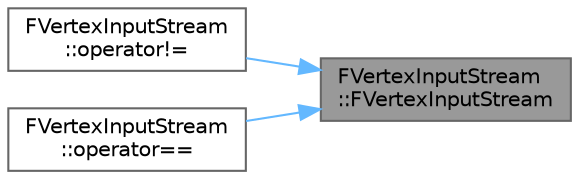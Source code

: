 digraph "FVertexInputStream::FVertexInputStream"
{
 // INTERACTIVE_SVG=YES
 // LATEX_PDF_SIZE
  bgcolor="transparent";
  edge [fontname=Helvetica,fontsize=10,labelfontname=Helvetica,labelfontsize=10];
  node [fontname=Helvetica,fontsize=10,shape=box,height=0.2,width=0.4];
  rankdir="RL";
  Node1 [id="Node000001",label="FVertexInputStream\l::FVertexInputStream",height=0.2,width=0.4,color="gray40", fillcolor="grey60", style="filled", fontcolor="black",tooltip=" "];
  Node1 -> Node2 [id="edge1_Node000001_Node000002",dir="back",color="steelblue1",style="solid",tooltip=" "];
  Node2 [id="Node000002",label="FVertexInputStream\l::operator!=",height=0.2,width=0.4,color="grey40", fillcolor="white", style="filled",URL="$d5/d14/structFVertexInputStream.html#acdcbec23b13c4bb8c866babde7db332f",tooltip=" "];
  Node1 -> Node3 [id="edge2_Node000001_Node000003",dir="back",color="steelblue1",style="solid",tooltip=" "];
  Node3 [id="Node000003",label="FVertexInputStream\l::operator==",height=0.2,width=0.4,color="grey40", fillcolor="white", style="filled",URL="$d5/d14/structFVertexInputStream.html#a89e8cda1bfd4d20bff2da078e4962ab3",tooltip=" "];
}
